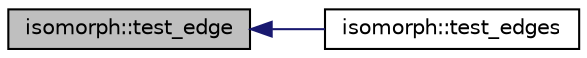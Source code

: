 digraph "isomorph::test_edge"
{
  edge [fontname="Helvetica",fontsize="10",labelfontname="Helvetica",labelfontsize="10"];
  node [fontname="Helvetica",fontsize="10",shape=record];
  rankdir="LR";
  Node13576 [label="isomorph::test_edge",height=0.2,width=0.4,color="black", fillcolor="grey75", style="filled", fontcolor="black"];
  Node13576 -> Node13577 [dir="back",color="midnightblue",fontsize="10",style="solid",fontname="Helvetica"];
  Node13577 [label="isomorph::test_edges",height=0.2,width=0.4,color="black", fillcolor="white", style="filled",URL="$d3/d5f/classisomorph.html#ad23507927d8f7698073475d12b2a85bc"];
}
